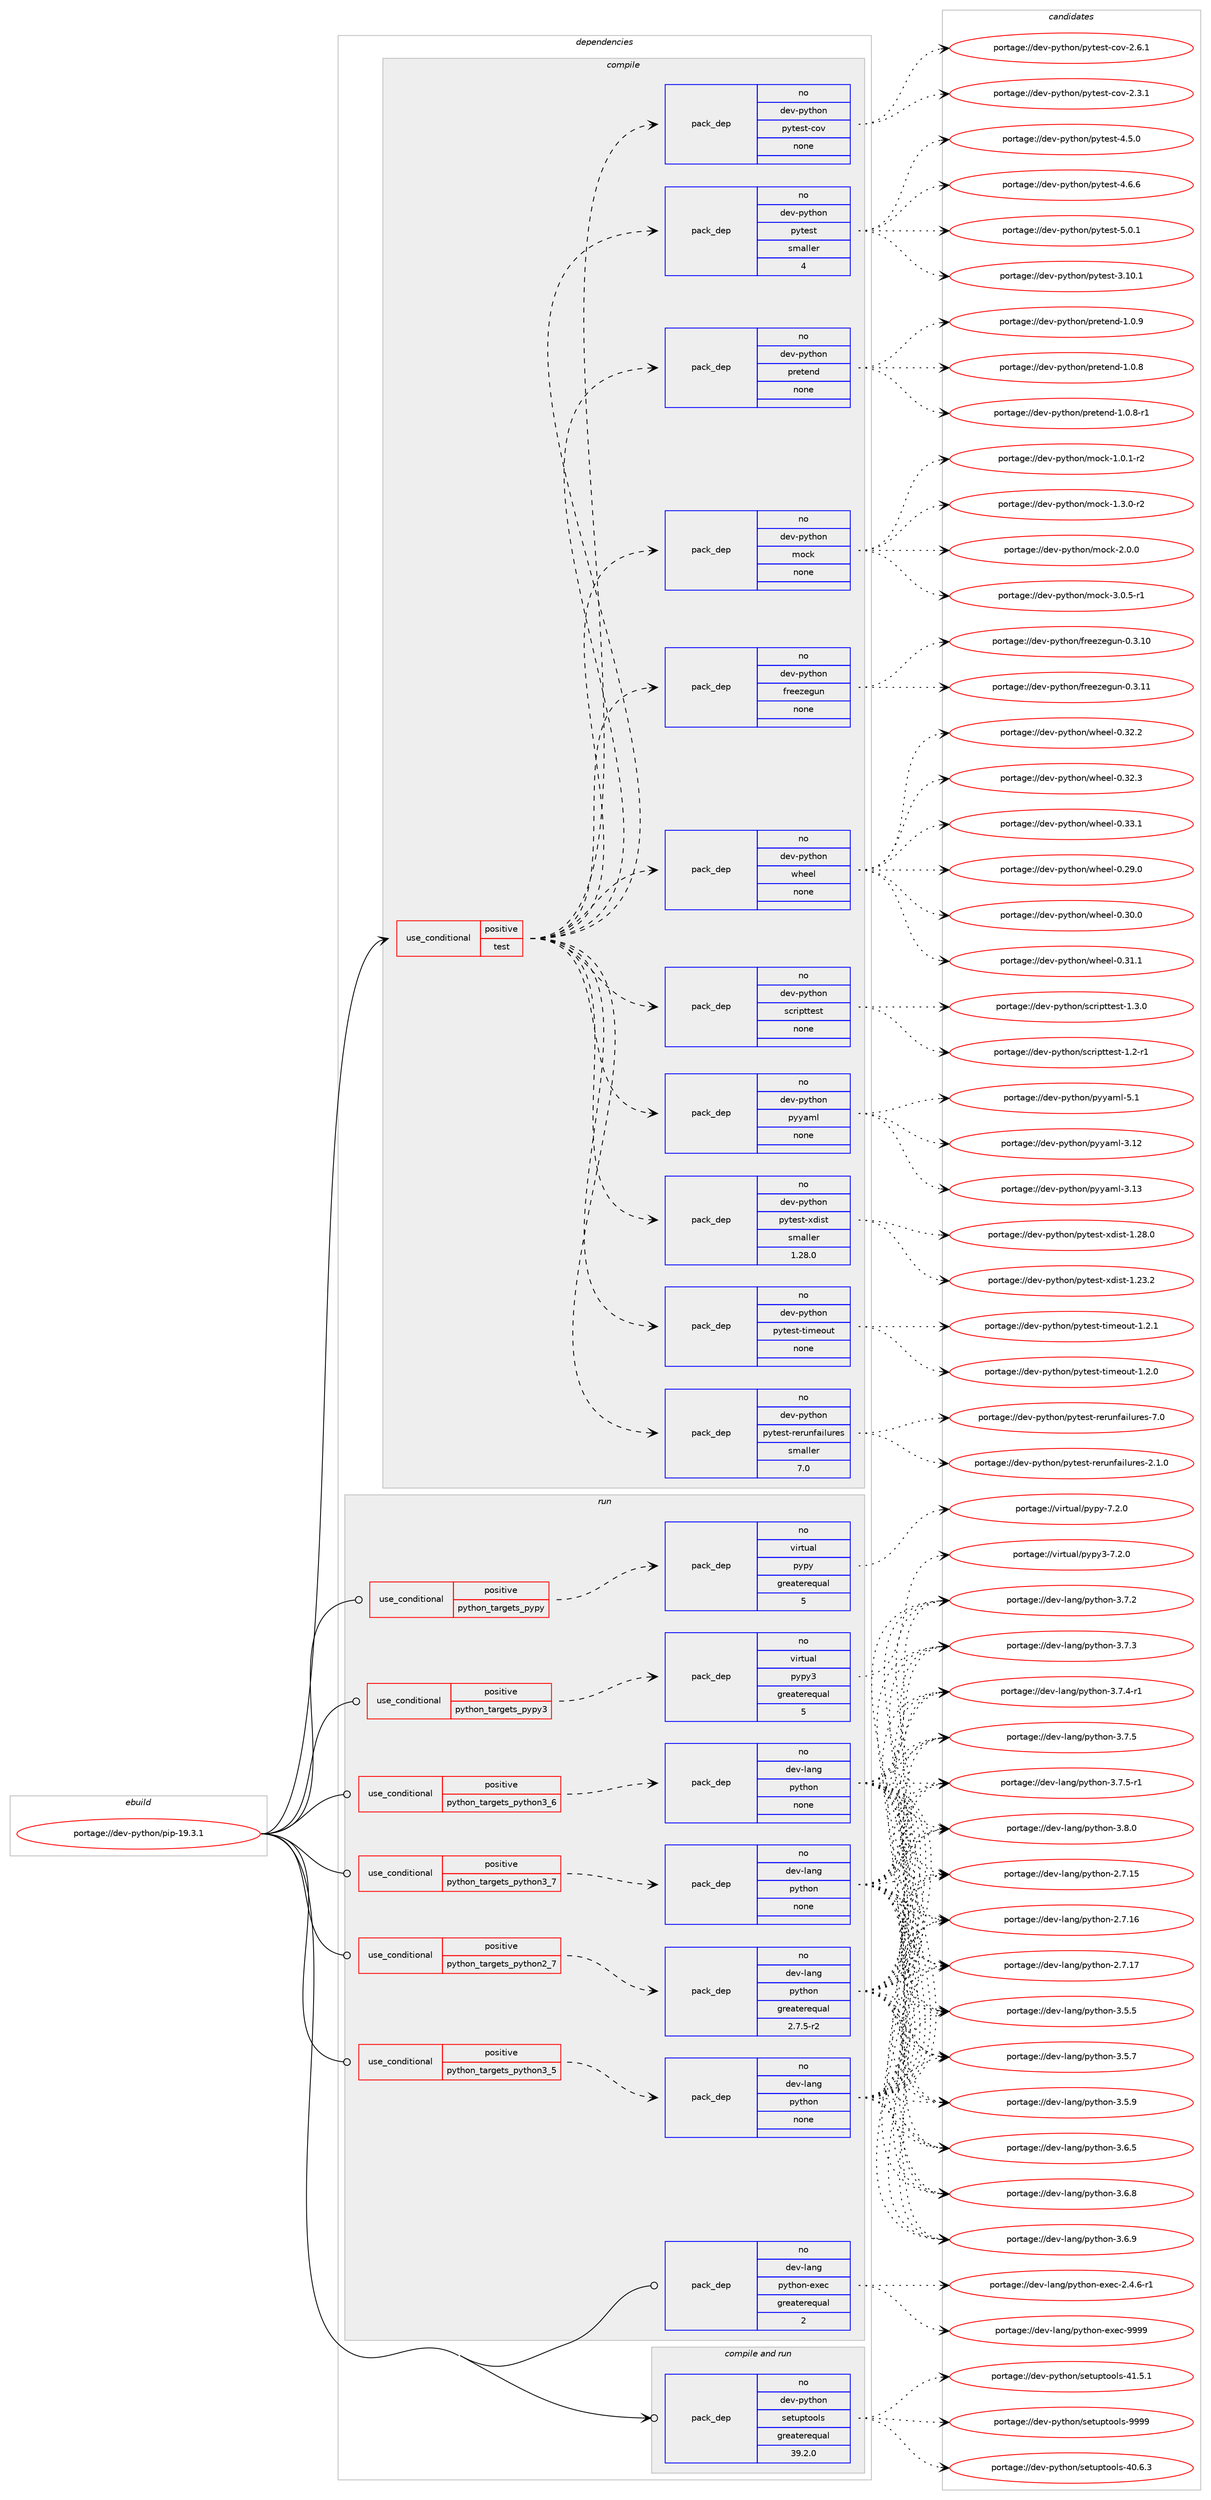 digraph prolog {

# *************
# Graph options
# *************

newrank=true;
concentrate=true;
compound=true;
graph [rankdir=LR,fontname=Helvetica,fontsize=10,ranksep=1.5];#, ranksep=2.5, nodesep=0.2];
edge  [arrowhead=vee];
node  [fontname=Helvetica,fontsize=10];

# **********
# The ebuild
# **********

subgraph cluster_leftcol {
color=gray;
rank=same;
label=<<i>ebuild</i>>;
id [label="portage://dev-python/pip-19.3.1", color=red, width=4, href="../dev-python/pip-19.3.1.svg"];
}

# ****************
# The dependencies
# ****************

subgraph cluster_midcol {
color=gray;
label=<<i>dependencies</i>>;
subgraph cluster_compile {
fillcolor="#eeeeee";
style=filled;
label=<<i>compile</i>>;
subgraph cond33887 {
dependency157155 [label=<<TABLE BORDER="0" CELLBORDER="1" CELLSPACING="0" CELLPADDING="4"><TR><TD ROWSPAN="3" CELLPADDING="10">use_conditional</TD></TR><TR><TD>positive</TD></TR><TR><TD>test</TD></TR></TABLE>>, shape=none, color=red];
subgraph pack119907 {
dependency157156 [label=<<TABLE BORDER="0" CELLBORDER="1" CELLSPACING="0" CELLPADDING="4" WIDTH="220"><TR><TD ROWSPAN="6" CELLPADDING="30">pack_dep</TD></TR><TR><TD WIDTH="110">no</TD></TR><TR><TD>dev-python</TD></TR><TR><TD>freezegun</TD></TR><TR><TD>none</TD></TR><TR><TD></TD></TR></TABLE>>, shape=none, color=blue];
}
dependency157155:e -> dependency157156:w [weight=20,style="dashed",arrowhead="vee"];
subgraph pack119908 {
dependency157157 [label=<<TABLE BORDER="0" CELLBORDER="1" CELLSPACING="0" CELLPADDING="4" WIDTH="220"><TR><TD ROWSPAN="6" CELLPADDING="30">pack_dep</TD></TR><TR><TD WIDTH="110">no</TD></TR><TR><TD>dev-python</TD></TR><TR><TD>mock</TD></TR><TR><TD>none</TD></TR><TR><TD></TD></TR></TABLE>>, shape=none, color=blue];
}
dependency157155:e -> dependency157157:w [weight=20,style="dashed",arrowhead="vee"];
subgraph pack119909 {
dependency157158 [label=<<TABLE BORDER="0" CELLBORDER="1" CELLSPACING="0" CELLPADDING="4" WIDTH="220"><TR><TD ROWSPAN="6" CELLPADDING="30">pack_dep</TD></TR><TR><TD WIDTH="110">no</TD></TR><TR><TD>dev-python</TD></TR><TR><TD>pretend</TD></TR><TR><TD>none</TD></TR><TR><TD></TD></TR></TABLE>>, shape=none, color=blue];
}
dependency157155:e -> dependency157158:w [weight=20,style="dashed",arrowhead="vee"];
subgraph pack119910 {
dependency157159 [label=<<TABLE BORDER="0" CELLBORDER="1" CELLSPACING="0" CELLPADDING="4" WIDTH="220"><TR><TD ROWSPAN="6" CELLPADDING="30">pack_dep</TD></TR><TR><TD WIDTH="110">no</TD></TR><TR><TD>dev-python</TD></TR><TR><TD>pytest</TD></TR><TR><TD>smaller</TD></TR><TR><TD>4</TD></TR></TABLE>>, shape=none, color=blue];
}
dependency157155:e -> dependency157159:w [weight=20,style="dashed",arrowhead="vee"];
subgraph pack119911 {
dependency157160 [label=<<TABLE BORDER="0" CELLBORDER="1" CELLSPACING="0" CELLPADDING="4" WIDTH="220"><TR><TD ROWSPAN="6" CELLPADDING="30">pack_dep</TD></TR><TR><TD WIDTH="110">no</TD></TR><TR><TD>dev-python</TD></TR><TR><TD>pytest-cov</TD></TR><TR><TD>none</TD></TR><TR><TD></TD></TR></TABLE>>, shape=none, color=blue];
}
dependency157155:e -> dependency157160:w [weight=20,style="dashed",arrowhead="vee"];
subgraph pack119912 {
dependency157161 [label=<<TABLE BORDER="0" CELLBORDER="1" CELLSPACING="0" CELLPADDING="4" WIDTH="220"><TR><TD ROWSPAN="6" CELLPADDING="30">pack_dep</TD></TR><TR><TD WIDTH="110">no</TD></TR><TR><TD>dev-python</TD></TR><TR><TD>pytest-rerunfailures</TD></TR><TR><TD>smaller</TD></TR><TR><TD>7.0</TD></TR></TABLE>>, shape=none, color=blue];
}
dependency157155:e -> dependency157161:w [weight=20,style="dashed",arrowhead="vee"];
subgraph pack119913 {
dependency157162 [label=<<TABLE BORDER="0" CELLBORDER="1" CELLSPACING="0" CELLPADDING="4" WIDTH="220"><TR><TD ROWSPAN="6" CELLPADDING="30">pack_dep</TD></TR><TR><TD WIDTH="110">no</TD></TR><TR><TD>dev-python</TD></TR><TR><TD>pytest-timeout</TD></TR><TR><TD>none</TD></TR><TR><TD></TD></TR></TABLE>>, shape=none, color=blue];
}
dependency157155:e -> dependency157162:w [weight=20,style="dashed",arrowhead="vee"];
subgraph pack119914 {
dependency157163 [label=<<TABLE BORDER="0" CELLBORDER="1" CELLSPACING="0" CELLPADDING="4" WIDTH="220"><TR><TD ROWSPAN="6" CELLPADDING="30">pack_dep</TD></TR><TR><TD WIDTH="110">no</TD></TR><TR><TD>dev-python</TD></TR><TR><TD>pytest-xdist</TD></TR><TR><TD>smaller</TD></TR><TR><TD>1.28.0</TD></TR></TABLE>>, shape=none, color=blue];
}
dependency157155:e -> dependency157163:w [weight=20,style="dashed",arrowhead="vee"];
subgraph pack119915 {
dependency157164 [label=<<TABLE BORDER="0" CELLBORDER="1" CELLSPACING="0" CELLPADDING="4" WIDTH="220"><TR><TD ROWSPAN="6" CELLPADDING="30">pack_dep</TD></TR><TR><TD WIDTH="110">no</TD></TR><TR><TD>dev-python</TD></TR><TR><TD>pyyaml</TD></TR><TR><TD>none</TD></TR><TR><TD></TD></TR></TABLE>>, shape=none, color=blue];
}
dependency157155:e -> dependency157164:w [weight=20,style="dashed",arrowhead="vee"];
subgraph pack119916 {
dependency157165 [label=<<TABLE BORDER="0" CELLBORDER="1" CELLSPACING="0" CELLPADDING="4" WIDTH="220"><TR><TD ROWSPAN="6" CELLPADDING="30">pack_dep</TD></TR><TR><TD WIDTH="110">no</TD></TR><TR><TD>dev-python</TD></TR><TR><TD>scripttest</TD></TR><TR><TD>none</TD></TR><TR><TD></TD></TR></TABLE>>, shape=none, color=blue];
}
dependency157155:e -> dependency157165:w [weight=20,style="dashed",arrowhead="vee"];
subgraph pack119917 {
dependency157166 [label=<<TABLE BORDER="0" CELLBORDER="1" CELLSPACING="0" CELLPADDING="4" WIDTH="220"><TR><TD ROWSPAN="6" CELLPADDING="30">pack_dep</TD></TR><TR><TD WIDTH="110">no</TD></TR><TR><TD>dev-python</TD></TR><TR><TD>wheel</TD></TR><TR><TD>none</TD></TR><TR><TD></TD></TR></TABLE>>, shape=none, color=blue];
}
dependency157155:e -> dependency157166:w [weight=20,style="dashed",arrowhead="vee"];
}
id:e -> dependency157155:w [weight=20,style="solid",arrowhead="vee"];
}
subgraph cluster_compileandrun {
fillcolor="#eeeeee";
style=filled;
label=<<i>compile and run</i>>;
subgraph pack119918 {
dependency157167 [label=<<TABLE BORDER="0" CELLBORDER="1" CELLSPACING="0" CELLPADDING="4" WIDTH="220"><TR><TD ROWSPAN="6" CELLPADDING="30">pack_dep</TD></TR><TR><TD WIDTH="110">no</TD></TR><TR><TD>dev-python</TD></TR><TR><TD>setuptools</TD></TR><TR><TD>greaterequal</TD></TR><TR><TD>39.2.0</TD></TR></TABLE>>, shape=none, color=blue];
}
id:e -> dependency157167:w [weight=20,style="solid",arrowhead="odotvee"];
}
subgraph cluster_run {
fillcolor="#eeeeee";
style=filled;
label=<<i>run</i>>;
subgraph cond33888 {
dependency157168 [label=<<TABLE BORDER="0" CELLBORDER="1" CELLSPACING="0" CELLPADDING="4"><TR><TD ROWSPAN="3" CELLPADDING="10">use_conditional</TD></TR><TR><TD>positive</TD></TR><TR><TD>python_targets_pypy</TD></TR></TABLE>>, shape=none, color=red];
subgraph pack119919 {
dependency157169 [label=<<TABLE BORDER="0" CELLBORDER="1" CELLSPACING="0" CELLPADDING="4" WIDTH="220"><TR><TD ROWSPAN="6" CELLPADDING="30">pack_dep</TD></TR><TR><TD WIDTH="110">no</TD></TR><TR><TD>virtual</TD></TR><TR><TD>pypy</TD></TR><TR><TD>greaterequal</TD></TR><TR><TD>5</TD></TR></TABLE>>, shape=none, color=blue];
}
dependency157168:e -> dependency157169:w [weight=20,style="dashed",arrowhead="vee"];
}
id:e -> dependency157168:w [weight=20,style="solid",arrowhead="odot"];
subgraph cond33889 {
dependency157170 [label=<<TABLE BORDER="0" CELLBORDER="1" CELLSPACING="0" CELLPADDING="4"><TR><TD ROWSPAN="3" CELLPADDING="10">use_conditional</TD></TR><TR><TD>positive</TD></TR><TR><TD>python_targets_pypy3</TD></TR></TABLE>>, shape=none, color=red];
subgraph pack119920 {
dependency157171 [label=<<TABLE BORDER="0" CELLBORDER="1" CELLSPACING="0" CELLPADDING="4" WIDTH="220"><TR><TD ROWSPAN="6" CELLPADDING="30">pack_dep</TD></TR><TR><TD WIDTH="110">no</TD></TR><TR><TD>virtual</TD></TR><TR><TD>pypy3</TD></TR><TR><TD>greaterequal</TD></TR><TR><TD>5</TD></TR></TABLE>>, shape=none, color=blue];
}
dependency157170:e -> dependency157171:w [weight=20,style="dashed",arrowhead="vee"];
}
id:e -> dependency157170:w [weight=20,style="solid",arrowhead="odot"];
subgraph cond33890 {
dependency157172 [label=<<TABLE BORDER="0" CELLBORDER="1" CELLSPACING="0" CELLPADDING="4"><TR><TD ROWSPAN="3" CELLPADDING="10">use_conditional</TD></TR><TR><TD>positive</TD></TR><TR><TD>python_targets_python2_7</TD></TR></TABLE>>, shape=none, color=red];
subgraph pack119921 {
dependency157173 [label=<<TABLE BORDER="0" CELLBORDER="1" CELLSPACING="0" CELLPADDING="4" WIDTH="220"><TR><TD ROWSPAN="6" CELLPADDING="30">pack_dep</TD></TR><TR><TD WIDTH="110">no</TD></TR><TR><TD>dev-lang</TD></TR><TR><TD>python</TD></TR><TR><TD>greaterequal</TD></TR><TR><TD>2.7.5-r2</TD></TR></TABLE>>, shape=none, color=blue];
}
dependency157172:e -> dependency157173:w [weight=20,style="dashed",arrowhead="vee"];
}
id:e -> dependency157172:w [weight=20,style="solid",arrowhead="odot"];
subgraph cond33891 {
dependency157174 [label=<<TABLE BORDER="0" CELLBORDER="1" CELLSPACING="0" CELLPADDING="4"><TR><TD ROWSPAN="3" CELLPADDING="10">use_conditional</TD></TR><TR><TD>positive</TD></TR><TR><TD>python_targets_python3_5</TD></TR></TABLE>>, shape=none, color=red];
subgraph pack119922 {
dependency157175 [label=<<TABLE BORDER="0" CELLBORDER="1" CELLSPACING="0" CELLPADDING="4" WIDTH="220"><TR><TD ROWSPAN="6" CELLPADDING="30">pack_dep</TD></TR><TR><TD WIDTH="110">no</TD></TR><TR><TD>dev-lang</TD></TR><TR><TD>python</TD></TR><TR><TD>none</TD></TR><TR><TD></TD></TR></TABLE>>, shape=none, color=blue];
}
dependency157174:e -> dependency157175:w [weight=20,style="dashed",arrowhead="vee"];
}
id:e -> dependency157174:w [weight=20,style="solid",arrowhead="odot"];
subgraph cond33892 {
dependency157176 [label=<<TABLE BORDER="0" CELLBORDER="1" CELLSPACING="0" CELLPADDING="4"><TR><TD ROWSPAN="3" CELLPADDING="10">use_conditional</TD></TR><TR><TD>positive</TD></TR><TR><TD>python_targets_python3_6</TD></TR></TABLE>>, shape=none, color=red];
subgraph pack119923 {
dependency157177 [label=<<TABLE BORDER="0" CELLBORDER="1" CELLSPACING="0" CELLPADDING="4" WIDTH="220"><TR><TD ROWSPAN="6" CELLPADDING="30">pack_dep</TD></TR><TR><TD WIDTH="110">no</TD></TR><TR><TD>dev-lang</TD></TR><TR><TD>python</TD></TR><TR><TD>none</TD></TR><TR><TD></TD></TR></TABLE>>, shape=none, color=blue];
}
dependency157176:e -> dependency157177:w [weight=20,style="dashed",arrowhead="vee"];
}
id:e -> dependency157176:w [weight=20,style="solid",arrowhead="odot"];
subgraph cond33893 {
dependency157178 [label=<<TABLE BORDER="0" CELLBORDER="1" CELLSPACING="0" CELLPADDING="4"><TR><TD ROWSPAN="3" CELLPADDING="10">use_conditional</TD></TR><TR><TD>positive</TD></TR><TR><TD>python_targets_python3_7</TD></TR></TABLE>>, shape=none, color=red];
subgraph pack119924 {
dependency157179 [label=<<TABLE BORDER="0" CELLBORDER="1" CELLSPACING="0" CELLPADDING="4" WIDTH="220"><TR><TD ROWSPAN="6" CELLPADDING="30">pack_dep</TD></TR><TR><TD WIDTH="110">no</TD></TR><TR><TD>dev-lang</TD></TR><TR><TD>python</TD></TR><TR><TD>none</TD></TR><TR><TD></TD></TR></TABLE>>, shape=none, color=blue];
}
dependency157178:e -> dependency157179:w [weight=20,style="dashed",arrowhead="vee"];
}
id:e -> dependency157178:w [weight=20,style="solid",arrowhead="odot"];
subgraph pack119925 {
dependency157180 [label=<<TABLE BORDER="0" CELLBORDER="1" CELLSPACING="0" CELLPADDING="4" WIDTH="220"><TR><TD ROWSPAN="6" CELLPADDING="30">pack_dep</TD></TR><TR><TD WIDTH="110">no</TD></TR><TR><TD>dev-lang</TD></TR><TR><TD>python-exec</TD></TR><TR><TD>greaterequal</TD></TR><TR><TD>2</TD></TR></TABLE>>, shape=none, color=blue];
}
id:e -> dependency157180:w [weight=20,style="solid",arrowhead="odot"];
}
}

# **************
# The candidates
# **************

subgraph cluster_choices {
rank=same;
color=gray;
label=<<i>candidates</i>>;

subgraph choice119907 {
color=black;
nodesep=1;
choiceportage100101118451121211161041111104710211410110112210110311711045484651464948 [label="portage://dev-python/freezegun-0.3.10", color=red, width=4,href="../dev-python/freezegun-0.3.10.svg"];
choiceportage100101118451121211161041111104710211410110112210110311711045484651464949 [label="portage://dev-python/freezegun-0.3.11", color=red, width=4,href="../dev-python/freezegun-0.3.11.svg"];
dependency157156:e -> choiceportage100101118451121211161041111104710211410110112210110311711045484651464948:w [style=dotted,weight="100"];
dependency157156:e -> choiceportage100101118451121211161041111104710211410110112210110311711045484651464949:w [style=dotted,weight="100"];
}
subgraph choice119908 {
color=black;
nodesep=1;
choiceportage1001011184511212111610411111047109111991074549464846494511450 [label="portage://dev-python/mock-1.0.1-r2", color=red, width=4,href="../dev-python/mock-1.0.1-r2.svg"];
choiceportage1001011184511212111610411111047109111991074549465146484511450 [label="portage://dev-python/mock-1.3.0-r2", color=red, width=4,href="../dev-python/mock-1.3.0-r2.svg"];
choiceportage100101118451121211161041111104710911199107455046484648 [label="portage://dev-python/mock-2.0.0", color=red, width=4,href="../dev-python/mock-2.0.0.svg"];
choiceportage1001011184511212111610411111047109111991074551464846534511449 [label="portage://dev-python/mock-3.0.5-r1", color=red, width=4,href="../dev-python/mock-3.0.5-r1.svg"];
dependency157157:e -> choiceportage1001011184511212111610411111047109111991074549464846494511450:w [style=dotted,weight="100"];
dependency157157:e -> choiceportage1001011184511212111610411111047109111991074549465146484511450:w [style=dotted,weight="100"];
dependency157157:e -> choiceportage100101118451121211161041111104710911199107455046484648:w [style=dotted,weight="100"];
dependency157157:e -> choiceportage1001011184511212111610411111047109111991074551464846534511449:w [style=dotted,weight="100"];
}
subgraph choice119909 {
color=black;
nodesep=1;
choiceportage1001011184511212111610411111047112114101116101110100454946484656 [label="portage://dev-python/pretend-1.0.8", color=red, width=4,href="../dev-python/pretend-1.0.8.svg"];
choiceportage10010111845112121116104111110471121141011161011101004549464846564511449 [label="portage://dev-python/pretend-1.0.8-r1", color=red, width=4,href="../dev-python/pretend-1.0.8-r1.svg"];
choiceportage1001011184511212111610411111047112114101116101110100454946484657 [label="portage://dev-python/pretend-1.0.9", color=red, width=4,href="../dev-python/pretend-1.0.9.svg"];
dependency157158:e -> choiceportage1001011184511212111610411111047112114101116101110100454946484656:w [style=dotted,weight="100"];
dependency157158:e -> choiceportage10010111845112121116104111110471121141011161011101004549464846564511449:w [style=dotted,weight="100"];
dependency157158:e -> choiceportage1001011184511212111610411111047112114101116101110100454946484657:w [style=dotted,weight="100"];
}
subgraph choice119910 {
color=black;
nodesep=1;
choiceportage100101118451121211161041111104711212111610111511645514649484649 [label="portage://dev-python/pytest-3.10.1", color=red, width=4,href="../dev-python/pytest-3.10.1.svg"];
choiceportage1001011184511212111610411111047112121116101115116455246534648 [label="portage://dev-python/pytest-4.5.0", color=red, width=4,href="../dev-python/pytest-4.5.0.svg"];
choiceportage1001011184511212111610411111047112121116101115116455246544654 [label="portage://dev-python/pytest-4.6.6", color=red, width=4,href="../dev-python/pytest-4.6.6.svg"];
choiceportage1001011184511212111610411111047112121116101115116455346484649 [label="portage://dev-python/pytest-5.0.1", color=red, width=4,href="../dev-python/pytest-5.0.1.svg"];
dependency157159:e -> choiceportage100101118451121211161041111104711212111610111511645514649484649:w [style=dotted,weight="100"];
dependency157159:e -> choiceportage1001011184511212111610411111047112121116101115116455246534648:w [style=dotted,weight="100"];
dependency157159:e -> choiceportage1001011184511212111610411111047112121116101115116455246544654:w [style=dotted,weight="100"];
dependency157159:e -> choiceportage1001011184511212111610411111047112121116101115116455346484649:w [style=dotted,weight="100"];
}
subgraph choice119911 {
color=black;
nodesep=1;
choiceportage10010111845112121116104111110471121211161011151164599111118455046514649 [label="portage://dev-python/pytest-cov-2.3.1", color=red, width=4,href="../dev-python/pytest-cov-2.3.1.svg"];
choiceportage10010111845112121116104111110471121211161011151164599111118455046544649 [label="portage://dev-python/pytest-cov-2.6.1", color=red, width=4,href="../dev-python/pytest-cov-2.6.1.svg"];
dependency157160:e -> choiceportage10010111845112121116104111110471121211161011151164599111118455046514649:w [style=dotted,weight="100"];
dependency157160:e -> choiceportage10010111845112121116104111110471121211161011151164599111118455046544649:w [style=dotted,weight="100"];
}
subgraph choice119912 {
color=black;
nodesep=1;
choiceportage10010111845112121116104111110471121211161011151164511410111411711010297105108117114101115455046494648 [label="portage://dev-python/pytest-rerunfailures-2.1.0", color=red, width=4,href="../dev-python/pytest-rerunfailures-2.1.0.svg"];
choiceportage1001011184511212111610411111047112121116101115116451141011141171101029710510811711410111545554648 [label="portage://dev-python/pytest-rerunfailures-7.0", color=red, width=4,href="../dev-python/pytest-rerunfailures-7.0.svg"];
dependency157161:e -> choiceportage10010111845112121116104111110471121211161011151164511410111411711010297105108117114101115455046494648:w [style=dotted,weight="100"];
dependency157161:e -> choiceportage1001011184511212111610411111047112121116101115116451141011141171101029710510811711410111545554648:w [style=dotted,weight="100"];
}
subgraph choice119913 {
color=black;
nodesep=1;
choiceportage100101118451121211161041111104711212111610111511645116105109101111117116454946504648 [label="portage://dev-python/pytest-timeout-1.2.0", color=red, width=4,href="../dev-python/pytest-timeout-1.2.0.svg"];
choiceportage100101118451121211161041111104711212111610111511645116105109101111117116454946504649 [label="portage://dev-python/pytest-timeout-1.2.1", color=red, width=4,href="../dev-python/pytest-timeout-1.2.1.svg"];
dependency157162:e -> choiceportage100101118451121211161041111104711212111610111511645116105109101111117116454946504648:w [style=dotted,weight="100"];
dependency157162:e -> choiceportage100101118451121211161041111104711212111610111511645116105109101111117116454946504649:w [style=dotted,weight="100"];
}
subgraph choice119914 {
color=black;
nodesep=1;
choiceportage10010111845112121116104111110471121211161011151164512010010511511645494650514650 [label="portage://dev-python/pytest-xdist-1.23.2", color=red, width=4,href="../dev-python/pytest-xdist-1.23.2.svg"];
choiceportage10010111845112121116104111110471121211161011151164512010010511511645494650564648 [label="portage://dev-python/pytest-xdist-1.28.0", color=red, width=4,href="../dev-python/pytest-xdist-1.28.0.svg"];
dependency157163:e -> choiceportage10010111845112121116104111110471121211161011151164512010010511511645494650514650:w [style=dotted,weight="100"];
dependency157163:e -> choiceportage10010111845112121116104111110471121211161011151164512010010511511645494650564648:w [style=dotted,weight="100"];
}
subgraph choice119915 {
color=black;
nodesep=1;
choiceportage1001011184511212111610411111047112121121971091084551464950 [label="portage://dev-python/pyyaml-3.12", color=red, width=4,href="../dev-python/pyyaml-3.12.svg"];
choiceportage1001011184511212111610411111047112121121971091084551464951 [label="portage://dev-python/pyyaml-3.13", color=red, width=4,href="../dev-python/pyyaml-3.13.svg"];
choiceportage10010111845112121116104111110471121211219710910845534649 [label="portage://dev-python/pyyaml-5.1", color=red, width=4,href="../dev-python/pyyaml-5.1.svg"];
dependency157164:e -> choiceportage1001011184511212111610411111047112121121971091084551464950:w [style=dotted,weight="100"];
dependency157164:e -> choiceportage1001011184511212111610411111047112121121971091084551464951:w [style=dotted,weight="100"];
dependency157164:e -> choiceportage10010111845112121116104111110471121211219710910845534649:w [style=dotted,weight="100"];
}
subgraph choice119916 {
color=black;
nodesep=1;
choiceportage100101118451121211161041111104711599114105112116116101115116454946504511449 [label="portage://dev-python/scripttest-1.2-r1", color=red, width=4,href="../dev-python/scripttest-1.2-r1.svg"];
choiceportage100101118451121211161041111104711599114105112116116101115116454946514648 [label="portage://dev-python/scripttest-1.3.0", color=red, width=4,href="../dev-python/scripttest-1.3.0.svg"];
dependency157165:e -> choiceportage100101118451121211161041111104711599114105112116116101115116454946504511449:w [style=dotted,weight="100"];
dependency157165:e -> choiceportage100101118451121211161041111104711599114105112116116101115116454946514648:w [style=dotted,weight="100"];
}
subgraph choice119917 {
color=black;
nodesep=1;
choiceportage100101118451121211161041111104711910410110110845484650574648 [label="portage://dev-python/wheel-0.29.0", color=red, width=4,href="../dev-python/wheel-0.29.0.svg"];
choiceportage100101118451121211161041111104711910410110110845484651484648 [label="portage://dev-python/wheel-0.30.0", color=red, width=4,href="../dev-python/wheel-0.30.0.svg"];
choiceportage100101118451121211161041111104711910410110110845484651494649 [label="portage://dev-python/wheel-0.31.1", color=red, width=4,href="../dev-python/wheel-0.31.1.svg"];
choiceportage100101118451121211161041111104711910410110110845484651504650 [label="portage://dev-python/wheel-0.32.2", color=red, width=4,href="../dev-python/wheel-0.32.2.svg"];
choiceportage100101118451121211161041111104711910410110110845484651504651 [label="portage://dev-python/wheel-0.32.3", color=red, width=4,href="../dev-python/wheel-0.32.3.svg"];
choiceportage100101118451121211161041111104711910410110110845484651514649 [label="portage://dev-python/wheel-0.33.1", color=red, width=4,href="../dev-python/wheel-0.33.1.svg"];
dependency157166:e -> choiceportage100101118451121211161041111104711910410110110845484650574648:w [style=dotted,weight="100"];
dependency157166:e -> choiceportage100101118451121211161041111104711910410110110845484651484648:w [style=dotted,weight="100"];
dependency157166:e -> choiceportage100101118451121211161041111104711910410110110845484651494649:w [style=dotted,weight="100"];
dependency157166:e -> choiceportage100101118451121211161041111104711910410110110845484651504650:w [style=dotted,weight="100"];
dependency157166:e -> choiceportage100101118451121211161041111104711910410110110845484651504651:w [style=dotted,weight="100"];
dependency157166:e -> choiceportage100101118451121211161041111104711910410110110845484651514649:w [style=dotted,weight="100"];
}
subgraph choice119918 {
color=black;
nodesep=1;
choiceportage100101118451121211161041111104711510111611711211611111110811545524846544651 [label="portage://dev-python/setuptools-40.6.3", color=red, width=4,href="../dev-python/setuptools-40.6.3.svg"];
choiceportage100101118451121211161041111104711510111611711211611111110811545524946534649 [label="portage://dev-python/setuptools-41.5.1", color=red, width=4,href="../dev-python/setuptools-41.5.1.svg"];
choiceportage10010111845112121116104111110471151011161171121161111111081154557575757 [label="portage://dev-python/setuptools-9999", color=red, width=4,href="../dev-python/setuptools-9999.svg"];
dependency157167:e -> choiceportage100101118451121211161041111104711510111611711211611111110811545524846544651:w [style=dotted,weight="100"];
dependency157167:e -> choiceportage100101118451121211161041111104711510111611711211611111110811545524946534649:w [style=dotted,weight="100"];
dependency157167:e -> choiceportage10010111845112121116104111110471151011161171121161111111081154557575757:w [style=dotted,weight="100"];
}
subgraph choice119919 {
color=black;
nodesep=1;
choiceportage1181051141161179710847112121112121455546504648 [label="portage://virtual/pypy-7.2.0", color=red, width=4,href="../virtual/pypy-7.2.0.svg"];
dependency157169:e -> choiceportage1181051141161179710847112121112121455546504648:w [style=dotted,weight="100"];
}
subgraph choice119920 {
color=black;
nodesep=1;
choiceportage118105114116117971084711212111212151455546504648 [label="portage://virtual/pypy3-7.2.0", color=red, width=4,href="../virtual/pypy3-7.2.0.svg"];
dependency157171:e -> choiceportage118105114116117971084711212111212151455546504648:w [style=dotted,weight="100"];
}
subgraph choice119921 {
color=black;
nodesep=1;
choiceportage10010111845108971101034711212111610411111045504655464953 [label="portage://dev-lang/python-2.7.15", color=red, width=4,href="../dev-lang/python-2.7.15.svg"];
choiceportage10010111845108971101034711212111610411111045504655464954 [label="portage://dev-lang/python-2.7.16", color=red, width=4,href="../dev-lang/python-2.7.16.svg"];
choiceportage10010111845108971101034711212111610411111045504655464955 [label="portage://dev-lang/python-2.7.17", color=red, width=4,href="../dev-lang/python-2.7.17.svg"];
choiceportage100101118451089711010347112121116104111110455146534653 [label="portage://dev-lang/python-3.5.5", color=red, width=4,href="../dev-lang/python-3.5.5.svg"];
choiceportage100101118451089711010347112121116104111110455146534655 [label="portage://dev-lang/python-3.5.7", color=red, width=4,href="../dev-lang/python-3.5.7.svg"];
choiceportage100101118451089711010347112121116104111110455146534657 [label="portage://dev-lang/python-3.5.9", color=red, width=4,href="../dev-lang/python-3.5.9.svg"];
choiceportage100101118451089711010347112121116104111110455146544653 [label="portage://dev-lang/python-3.6.5", color=red, width=4,href="../dev-lang/python-3.6.5.svg"];
choiceportage100101118451089711010347112121116104111110455146544656 [label="portage://dev-lang/python-3.6.8", color=red, width=4,href="../dev-lang/python-3.6.8.svg"];
choiceportage100101118451089711010347112121116104111110455146544657 [label="portage://dev-lang/python-3.6.9", color=red, width=4,href="../dev-lang/python-3.6.9.svg"];
choiceportage100101118451089711010347112121116104111110455146554650 [label="portage://dev-lang/python-3.7.2", color=red, width=4,href="../dev-lang/python-3.7.2.svg"];
choiceportage100101118451089711010347112121116104111110455146554651 [label="portage://dev-lang/python-3.7.3", color=red, width=4,href="../dev-lang/python-3.7.3.svg"];
choiceportage1001011184510897110103471121211161041111104551465546524511449 [label="portage://dev-lang/python-3.7.4-r1", color=red, width=4,href="../dev-lang/python-3.7.4-r1.svg"];
choiceportage100101118451089711010347112121116104111110455146554653 [label="portage://dev-lang/python-3.7.5", color=red, width=4,href="../dev-lang/python-3.7.5.svg"];
choiceportage1001011184510897110103471121211161041111104551465546534511449 [label="portage://dev-lang/python-3.7.5-r1", color=red, width=4,href="../dev-lang/python-3.7.5-r1.svg"];
choiceportage100101118451089711010347112121116104111110455146564648 [label="portage://dev-lang/python-3.8.0", color=red, width=4,href="../dev-lang/python-3.8.0.svg"];
dependency157173:e -> choiceportage10010111845108971101034711212111610411111045504655464953:w [style=dotted,weight="100"];
dependency157173:e -> choiceportage10010111845108971101034711212111610411111045504655464954:w [style=dotted,weight="100"];
dependency157173:e -> choiceportage10010111845108971101034711212111610411111045504655464955:w [style=dotted,weight="100"];
dependency157173:e -> choiceportage100101118451089711010347112121116104111110455146534653:w [style=dotted,weight="100"];
dependency157173:e -> choiceportage100101118451089711010347112121116104111110455146534655:w [style=dotted,weight="100"];
dependency157173:e -> choiceportage100101118451089711010347112121116104111110455146534657:w [style=dotted,weight="100"];
dependency157173:e -> choiceportage100101118451089711010347112121116104111110455146544653:w [style=dotted,weight="100"];
dependency157173:e -> choiceportage100101118451089711010347112121116104111110455146544656:w [style=dotted,weight="100"];
dependency157173:e -> choiceportage100101118451089711010347112121116104111110455146544657:w [style=dotted,weight="100"];
dependency157173:e -> choiceportage100101118451089711010347112121116104111110455146554650:w [style=dotted,weight="100"];
dependency157173:e -> choiceportage100101118451089711010347112121116104111110455146554651:w [style=dotted,weight="100"];
dependency157173:e -> choiceportage1001011184510897110103471121211161041111104551465546524511449:w [style=dotted,weight="100"];
dependency157173:e -> choiceportage100101118451089711010347112121116104111110455146554653:w [style=dotted,weight="100"];
dependency157173:e -> choiceportage1001011184510897110103471121211161041111104551465546534511449:w [style=dotted,weight="100"];
dependency157173:e -> choiceportage100101118451089711010347112121116104111110455146564648:w [style=dotted,weight="100"];
}
subgraph choice119922 {
color=black;
nodesep=1;
choiceportage10010111845108971101034711212111610411111045504655464953 [label="portage://dev-lang/python-2.7.15", color=red, width=4,href="../dev-lang/python-2.7.15.svg"];
choiceportage10010111845108971101034711212111610411111045504655464954 [label="portage://dev-lang/python-2.7.16", color=red, width=4,href="../dev-lang/python-2.7.16.svg"];
choiceportage10010111845108971101034711212111610411111045504655464955 [label="portage://dev-lang/python-2.7.17", color=red, width=4,href="../dev-lang/python-2.7.17.svg"];
choiceportage100101118451089711010347112121116104111110455146534653 [label="portage://dev-lang/python-3.5.5", color=red, width=4,href="../dev-lang/python-3.5.5.svg"];
choiceportage100101118451089711010347112121116104111110455146534655 [label="portage://dev-lang/python-3.5.7", color=red, width=4,href="../dev-lang/python-3.5.7.svg"];
choiceportage100101118451089711010347112121116104111110455146534657 [label="portage://dev-lang/python-3.5.9", color=red, width=4,href="../dev-lang/python-3.5.9.svg"];
choiceportage100101118451089711010347112121116104111110455146544653 [label="portage://dev-lang/python-3.6.5", color=red, width=4,href="../dev-lang/python-3.6.5.svg"];
choiceportage100101118451089711010347112121116104111110455146544656 [label="portage://dev-lang/python-3.6.8", color=red, width=4,href="../dev-lang/python-3.6.8.svg"];
choiceportage100101118451089711010347112121116104111110455146544657 [label="portage://dev-lang/python-3.6.9", color=red, width=4,href="../dev-lang/python-3.6.9.svg"];
choiceportage100101118451089711010347112121116104111110455146554650 [label="portage://dev-lang/python-3.7.2", color=red, width=4,href="../dev-lang/python-3.7.2.svg"];
choiceportage100101118451089711010347112121116104111110455146554651 [label="portage://dev-lang/python-3.7.3", color=red, width=4,href="../dev-lang/python-3.7.3.svg"];
choiceportage1001011184510897110103471121211161041111104551465546524511449 [label="portage://dev-lang/python-3.7.4-r1", color=red, width=4,href="../dev-lang/python-3.7.4-r1.svg"];
choiceportage100101118451089711010347112121116104111110455146554653 [label="portage://dev-lang/python-3.7.5", color=red, width=4,href="../dev-lang/python-3.7.5.svg"];
choiceportage1001011184510897110103471121211161041111104551465546534511449 [label="portage://dev-lang/python-3.7.5-r1", color=red, width=4,href="../dev-lang/python-3.7.5-r1.svg"];
choiceportage100101118451089711010347112121116104111110455146564648 [label="portage://dev-lang/python-3.8.0", color=red, width=4,href="../dev-lang/python-3.8.0.svg"];
dependency157175:e -> choiceportage10010111845108971101034711212111610411111045504655464953:w [style=dotted,weight="100"];
dependency157175:e -> choiceportage10010111845108971101034711212111610411111045504655464954:w [style=dotted,weight="100"];
dependency157175:e -> choiceportage10010111845108971101034711212111610411111045504655464955:w [style=dotted,weight="100"];
dependency157175:e -> choiceportage100101118451089711010347112121116104111110455146534653:w [style=dotted,weight="100"];
dependency157175:e -> choiceportage100101118451089711010347112121116104111110455146534655:w [style=dotted,weight="100"];
dependency157175:e -> choiceportage100101118451089711010347112121116104111110455146534657:w [style=dotted,weight="100"];
dependency157175:e -> choiceportage100101118451089711010347112121116104111110455146544653:w [style=dotted,weight="100"];
dependency157175:e -> choiceportage100101118451089711010347112121116104111110455146544656:w [style=dotted,weight="100"];
dependency157175:e -> choiceportage100101118451089711010347112121116104111110455146544657:w [style=dotted,weight="100"];
dependency157175:e -> choiceportage100101118451089711010347112121116104111110455146554650:w [style=dotted,weight="100"];
dependency157175:e -> choiceportage100101118451089711010347112121116104111110455146554651:w [style=dotted,weight="100"];
dependency157175:e -> choiceportage1001011184510897110103471121211161041111104551465546524511449:w [style=dotted,weight="100"];
dependency157175:e -> choiceportage100101118451089711010347112121116104111110455146554653:w [style=dotted,weight="100"];
dependency157175:e -> choiceportage1001011184510897110103471121211161041111104551465546534511449:w [style=dotted,weight="100"];
dependency157175:e -> choiceportage100101118451089711010347112121116104111110455146564648:w [style=dotted,weight="100"];
}
subgraph choice119923 {
color=black;
nodesep=1;
choiceportage10010111845108971101034711212111610411111045504655464953 [label="portage://dev-lang/python-2.7.15", color=red, width=4,href="../dev-lang/python-2.7.15.svg"];
choiceportage10010111845108971101034711212111610411111045504655464954 [label="portage://dev-lang/python-2.7.16", color=red, width=4,href="../dev-lang/python-2.7.16.svg"];
choiceportage10010111845108971101034711212111610411111045504655464955 [label="portage://dev-lang/python-2.7.17", color=red, width=4,href="../dev-lang/python-2.7.17.svg"];
choiceportage100101118451089711010347112121116104111110455146534653 [label="portage://dev-lang/python-3.5.5", color=red, width=4,href="../dev-lang/python-3.5.5.svg"];
choiceportage100101118451089711010347112121116104111110455146534655 [label="portage://dev-lang/python-3.5.7", color=red, width=4,href="../dev-lang/python-3.5.7.svg"];
choiceportage100101118451089711010347112121116104111110455146534657 [label="portage://dev-lang/python-3.5.9", color=red, width=4,href="../dev-lang/python-3.5.9.svg"];
choiceportage100101118451089711010347112121116104111110455146544653 [label="portage://dev-lang/python-3.6.5", color=red, width=4,href="../dev-lang/python-3.6.5.svg"];
choiceportage100101118451089711010347112121116104111110455146544656 [label="portage://dev-lang/python-3.6.8", color=red, width=4,href="../dev-lang/python-3.6.8.svg"];
choiceportage100101118451089711010347112121116104111110455146544657 [label="portage://dev-lang/python-3.6.9", color=red, width=4,href="../dev-lang/python-3.6.9.svg"];
choiceportage100101118451089711010347112121116104111110455146554650 [label="portage://dev-lang/python-3.7.2", color=red, width=4,href="../dev-lang/python-3.7.2.svg"];
choiceportage100101118451089711010347112121116104111110455146554651 [label="portage://dev-lang/python-3.7.3", color=red, width=4,href="../dev-lang/python-3.7.3.svg"];
choiceportage1001011184510897110103471121211161041111104551465546524511449 [label="portage://dev-lang/python-3.7.4-r1", color=red, width=4,href="../dev-lang/python-3.7.4-r1.svg"];
choiceportage100101118451089711010347112121116104111110455146554653 [label="portage://dev-lang/python-3.7.5", color=red, width=4,href="../dev-lang/python-3.7.5.svg"];
choiceportage1001011184510897110103471121211161041111104551465546534511449 [label="portage://dev-lang/python-3.7.5-r1", color=red, width=4,href="../dev-lang/python-3.7.5-r1.svg"];
choiceportage100101118451089711010347112121116104111110455146564648 [label="portage://dev-lang/python-3.8.0", color=red, width=4,href="../dev-lang/python-3.8.0.svg"];
dependency157177:e -> choiceportage10010111845108971101034711212111610411111045504655464953:w [style=dotted,weight="100"];
dependency157177:e -> choiceportage10010111845108971101034711212111610411111045504655464954:w [style=dotted,weight="100"];
dependency157177:e -> choiceportage10010111845108971101034711212111610411111045504655464955:w [style=dotted,weight="100"];
dependency157177:e -> choiceportage100101118451089711010347112121116104111110455146534653:w [style=dotted,weight="100"];
dependency157177:e -> choiceportage100101118451089711010347112121116104111110455146534655:w [style=dotted,weight="100"];
dependency157177:e -> choiceportage100101118451089711010347112121116104111110455146534657:w [style=dotted,weight="100"];
dependency157177:e -> choiceportage100101118451089711010347112121116104111110455146544653:w [style=dotted,weight="100"];
dependency157177:e -> choiceportage100101118451089711010347112121116104111110455146544656:w [style=dotted,weight="100"];
dependency157177:e -> choiceportage100101118451089711010347112121116104111110455146544657:w [style=dotted,weight="100"];
dependency157177:e -> choiceportage100101118451089711010347112121116104111110455146554650:w [style=dotted,weight="100"];
dependency157177:e -> choiceportage100101118451089711010347112121116104111110455146554651:w [style=dotted,weight="100"];
dependency157177:e -> choiceportage1001011184510897110103471121211161041111104551465546524511449:w [style=dotted,weight="100"];
dependency157177:e -> choiceportage100101118451089711010347112121116104111110455146554653:w [style=dotted,weight="100"];
dependency157177:e -> choiceportage1001011184510897110103471121211161041111104551465546534511449:w [style=dotted,weight="100"];
dependency157177:e -> choiceportage100101118451089711010347112121116104111110455146564648:w [style=dotted,weight="100"];
}
subgraph choice119924 {
color=black;
nodesep=1;
choiceportage10010111845108971101034711212111610411111045504655464953 [label="portage://dev-lang/python-2.7.15", color=red, width=4,href="../dev-lang/python-2.7.15.svg"];
choiceportage10010111845108971101034711212111610411111045504655464954 [label="portage://dev-lang/python-2.7.16", color=red, width=4,href="../dev-lang/python-2.7.16.svg"];
choiceportage10010111845108971101034711212111610411111045504655464955 [label="portage://dev-lang/python-2.7.17", color=red, width=4,href="../dev-lang/python-2.7.17.svg"];
choiceportage100101118451089711010347112121116104111110455146534653 [label="portage://dev-lang/python-3.5.5", color=red, width=4,href="../dev-lang/python-3.5.5.svg"];
choiceportage100101118451089711010347112121116104111110455146534655 [label="portage://dev-lang/python-3.5.7", color=red, width=4,href="../dev-lang/python-3.5.7.svg"];
choiceportage100101118451089711010347112121116104111110455146534657 [label="portage://dev-lang/python-3.5.9", color=red, width=4,href="../dev-lang/python-3.5.9.svg"];
choiceportage100101118451089711010347112121116104111110455146544653 [label="portage://dev-lang/python-3.6.5", color=red, width=4,href="../dev-lang/python-3.6.5.svg"];
choiceportage100101118451089711010347112121116104111110455146544656 [label="portage://dev-lang/python-3.6.8", color=red, width=4,href="../dev-lang/python-3.6.8.svg"];
choiceportage100101118451089711010347112121116104111110455146544657 [label="portage://dev-lang/python-3.6.9", color=red, width=4,href="../dev-lang/python-3.6.9.svg"];
choiceportage100101118451089711010347112121116104111110455146554650 [label="portage://dev-lang/python-3.7.2", color=red, width=4,href="../dev-lang/python-3.7.2.svg"];
choiceportage100101118451089711010347112121116104111110455146554651 [label="portage://dev-lang/python-3.7.3", color=red, width=4,href="../dev-lang/python-3.7.3.svg"];
choiceportage1001011184510897110103471121211161041111104551465546524511449 [label="portage://dev-lang/python-3.7.4-r1", color=red, width=4,href="../dev-lang/python-3.7.4-r1.svg"];
choiceportage100101118451089711010347112121116104111110455146554653 [label="portage://dev-lang/python-3.7.5", color=red, width=4,href="../dev-lang/python-3.7.5.svg"];
choiceportage1001011184510897110103471121211161041111104551465546534511449 [label="portage://dev-lang/python-3.7.5-r1", color=red, width=4,href="../dev-lang/python-3.7.5-r1.svg"];
choiceportage100101118451089711010347112121116104111110455146564648 [label="portage://dev-lang/python-3.8.0", color=red, width=4,href="../dev-lang/python-3.8.0.svg"];
dependency157179:e -> choiceportage10010111845108971101034711212111610411111045504655464953:w [style=dotted,weight="100"];
dependency157179:e -> choiceportage10010111845108971101034711212111610411111045504655464954:w [style=dotted,weight="100"];
dependency157179:e -> choiceportage10010111845108971101034711212111610411111045504655464955:w [style=dotted,weight="100"];
dependency157179:e -> choiceportage100101118451089711010347112121116104111110455146534653:w [style=dotted,weight="100"];
dependency157179:e -> choiceportage100101118451089711010347112121116104111110455146534655:w [style=dotted,weight="100"];
dependency157179:e -> choiceportage100101118451089711010347112121116104111110455146534657:w [style=dotted,weight="100"];
dependency157179:e -> choiceportage100101118451089711010347112121116104111110455146544653:w [style=dotted,weight="100"];
dependency157179:e -> choiceportage100101118451089711010347112121116104111110455146544656:w [style=dotted,weight="100"];
dependency157179:e -> choiceportage100101118451089711010347112121116104111110455146544657:w [style=dotted,weight="100"];
dependency157179:e -> choiceportage100101118451089711010347112121116104111110455146554650:w [style=dotted,weight="100"];
dependency157179:e -> choiceportage100101118451089711010347112121116104111110455146554651:w [style=dotted,weight="100"];
dependency157179:e -> choiceportage1001011184510897110103471121211161041111104551465546524511449:w [style=dotted,weight="100"];
dependency157179:e -> choiceportage100101118451089711010347112121116104111110455146554653:w [style=dotted,weight="100"];
dependency157179:e -> choiceportage1001011184510897110103471121211161041111104551465546534511449:w [style=dotted,weight="100"];
dependency157179:e -> choiceportage100101118451089711010347112121116104111110455146564648:w [style=dotted,weight="100"];
}
subgraph choice119925 {
color=black;
nodesep=1;
choiceportage10010111845108971101034711212111610411111045101120101994550465246544511449 [label="portage://dev-lang/python-exec-2.4.6-r1", color=red, width=4,href="../dev-lang/python-exec-2.4.6-r1.svg"];
choiceportage10010111845108971101034711212111610411111045101120101994557575757 [label="portage://dev-lang/python-exec-9999", color=red, width=4,href="../dev-lang/python-exec-9999.svg"];
dependency157180:e -> choiceportage10010111845108971101034711212111610411111045101120101994550465246544511449:w [style=dotted,weight="100"];
dependency157180:e -> choiceportage10010111845108971101034711212111610411111045101120101994557575757:w [style=dotted,weight="100"];
}
}

}
